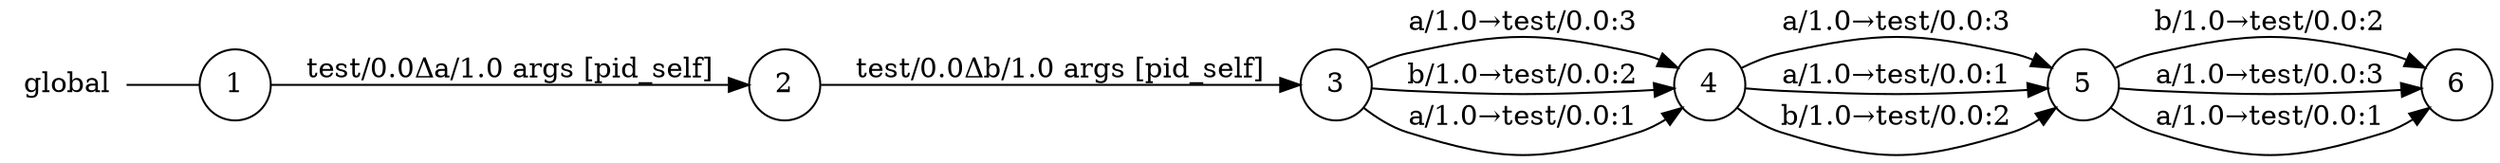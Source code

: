 digraph global {
	rankdir="LR";
	n_0 [label="global", shape="plaintext"];
	n_1 [id="5", shape=circle, label="5"];
	n_2 [id="6", shape=circle, label="6"];
	n_3 [id="1", shape=circle, label="1"];
	n_0 -> n_3 [arrowhead=none];
	n_4 [id="2", shape=circle, label="2"];
	n_5 [id="4", shape=circle, label="4"];
	n_6 [id="3", shape=circle, label="3"];

	n_6 -> n_5 [id="[$e|3]", label="a/1.0→test/0.0:3"];
	n_6 -> n_5 [id="[$e|4]", label="b/1.0→test/0.0:2"];
	n_5 -> n_1 [id="[$e|5]", label="a/1.0→test/0.0:3"];
	n_1 -> n_2 [id="[$e|8]", label="b/1.0→test/0.0:2"];
	n_4 -> n_6 [id="[$e|1]", label="test/0.0Δb/1.0 args [pid_self]"];
	n_6 -> n_5 [id="[$e|2]", label="a/1.0→test/0.0:1"];
	n_3 -> n_4 [id="[$e|0]", label="test/0.0Δa/1.0 args [pid_self]"];
	n_5 -> n_1 [id="[$e|7]", label="a/1.0→test/0.0:1"];
	n_1 -> n_2 [id="[$e|9]", label="a/1.0→test/0.0:3"];
	n_5 -> n_1 [id="[$e|6]", label="b/1.0→test/0.0:2"];
	n_1 -> n_2 [id="[$e|10]", label="a/1.0→test/0.0:1"];
}
